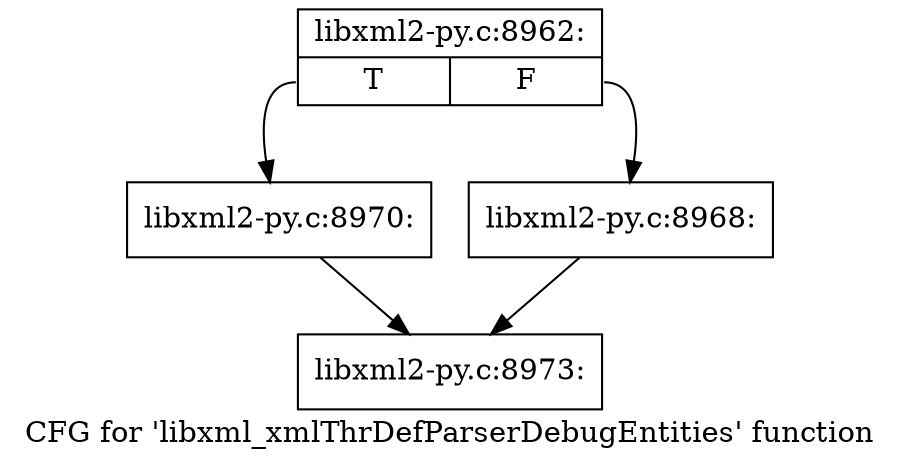 digraph "CFG for 'libxml_xmlThrDefParserDebugEntities' function" {
	label="CFG for 'libxml_xmlThrDefParserDebugEntities' function";

	Node0x44c8110 [shape=record,label="{libxml2-py.c:8962:|{<s0>T|<s1>F}}"];
	Node0x44c8110:s0 -> Node0x44c9170;
	Node0x44c8110:s1 -> Node0x44c9120;
	Node0x44c9120 [shape=record,label="{libxml2-py.c:8968:}"];
	Node0x44c9120 -> Node0x44c66b0;
	Node0x44c9170 [shape=record,label="{libxml2-py.c:8970:}"];
	Node0x44c9170 -> Node0x44c66b0;
	Node0x44c66b0 [shape=record,label="{libxml2-py.c:8973:}"];
}
